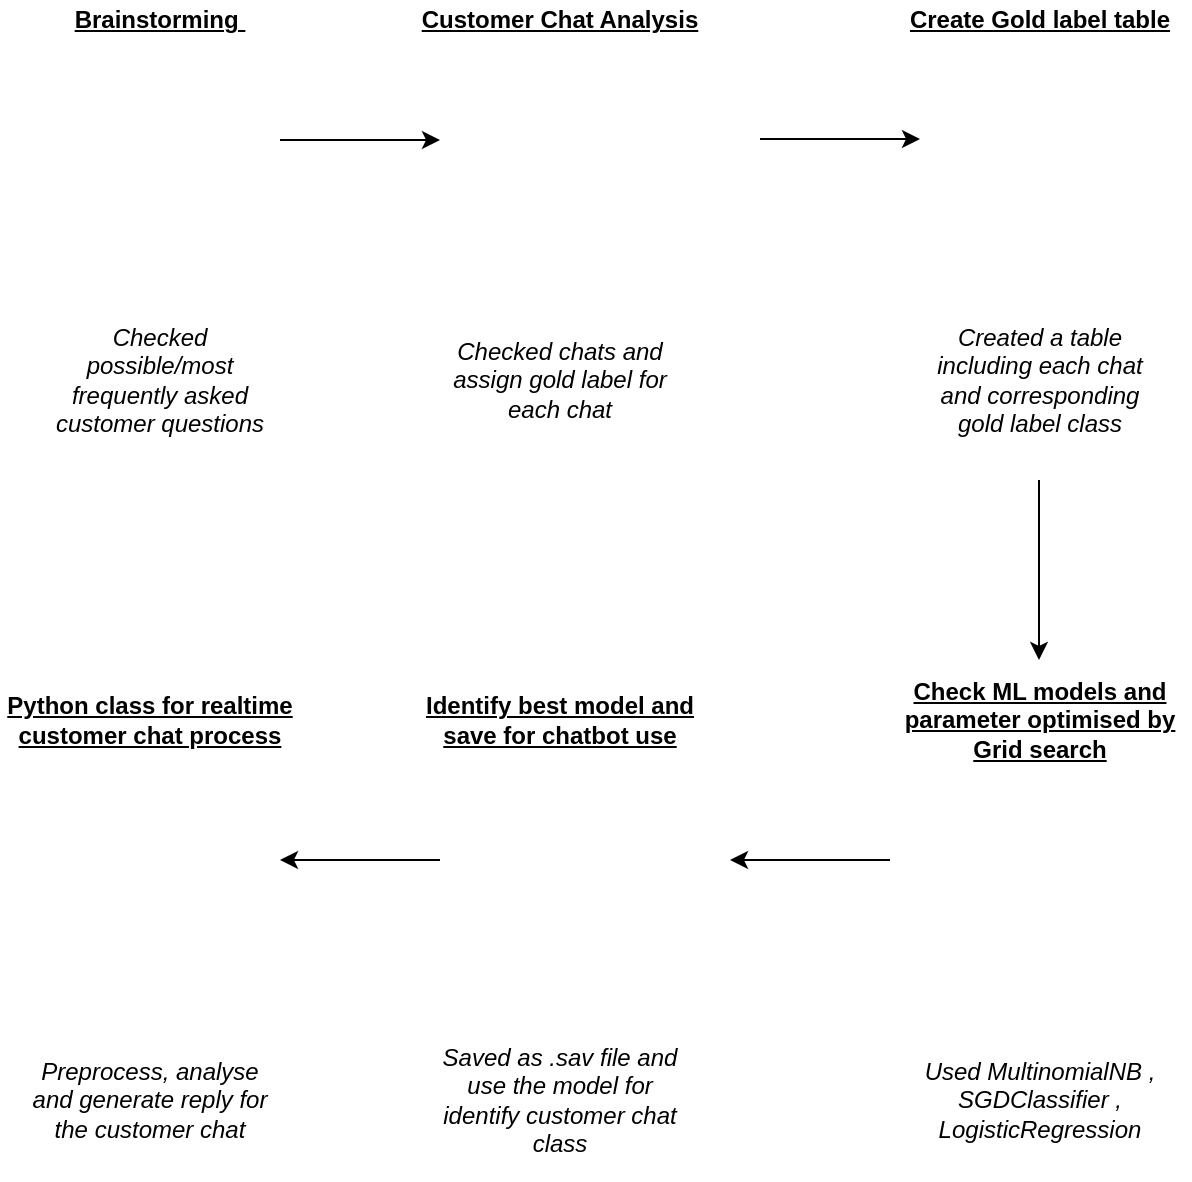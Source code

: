 <mxfile version="14.1.1" type="device" pages="2"><diagram id="vNOnGfZdTyeTyNv72hxg" name="Page-1"><mxGraphModel dx="786" dy="513" grid="1" gridSize="10" guides="1" tooltips="1" connect="1" arrows="1" fold="1" page="1" pageScale="1" pageWidth="827" pageHeight="1169" math="0" shadow="0"><root><mxCell id="0"/><mxCell id="1" parent="0"/><mxCell id="4rkF6pcXbsl6rm7ErSvi-1" value="" style="shape=image;verticalLabelPosition=bottom;labelBackgroundColor=#ffffff;verticalAlign=top;aspect=fixed;imageAspect=0;image=https://www.flaticon.com/svg/static/icons/svg/3942/3942152.svg;" parent="1" vertex="1"><mxGeometry x="45" y="80" width="100" height="100" as="geometry"/></mxCell><mxCell id="4rkF6pcXbsl6rm7ErSvi-2" value="&lt;i&gt;Checked possible/most frequently asked customer questions&lt;/i&gt;" style="text;html=1;strokeColor=none;fillColor=none;align=center;verticalAlign=middle;whiteSpace=wrap;rounded=0;" parent="1" vertex="1"><mxGeometry x="40" y="200" width="120" height="80" as="geometry"/></mxCell><mxCell id="4rkF6pcXbsl6rm7ErSvi-3" value="" style="endArrow=classic;html=1;" parent="1" edge="1"><mxGeometry width="50" height="50" relative="1" as="geometry"><mxPoint x="160" y="120" as="sourcePoint"/><mxPoint x="240" y="120" as="targetPoint"/></mxGeometry></mxCell><mxCell id="4rkF6pcXbsl6rm7ErSvi-4" value="&lt;b&gt;&lt;u&gt;Brainstorming&amp;nbsp;&lt;/u&gt;&lt;/b&gt;" style="text;html=1;strokeColor=none;fillColor=none;align=center;verticalAlign=middle;whiteSpace=wrap;rounded=0;" parent="1" vertex="1"><mxGeometry x="80" y="50" width="40" height="20" as="geometry"/></mxCell><mxCell id="4rkF6pcXbsl6rm7ErSvi-5" value="" style="shape=image;verticalLabelPosition=bottom;labelBackgroundColor=#ffffff;verticalAlign=top;aspect=fixed;imageAspect=0;image=https://www.flaticon.com/svg/static/icons/svg/2983/2983781.svg;" parent="1" vertex="1"><mxGeometry x="250" y="80" width="100" height="100" as="geometry"/></mxCell><mxCell id="4rkF6pcXbsl6rm7ErSvi-6" value="&lt;b&gt;&lt;u&gt;Customer Chat Analysis&lt;/u&gt;&lt;/b&gt;" style="text;html=1;strokeColor=none;fillColor=none;align=center;verticalAlign=middle;whiteSpace=wrap;rounded=0;" parent="1" vertex="1"><mxGeometry x="225" y="50" width="150" height="20" as="geometry"/></mxCell><mxCell id="4rkF6pcXbsl6rm7ErSvi-7" value="&lt;i&gt;Checked chats and assign gold label for each chat&lt;/i&gt;" style="text;html=1;strokeColor=none;fillColor=none;align=center;verticalAlign=middle;whiteSpace=wrap;rounded=0;" parent="1" vertex="1"><mxGeometry x="240" y="200" width="120" height="80" as="geometry"/></mxCell><mxCell id="4rkF6pcXbsl6rm7ErSvi-8" value="" style="shape=image;verticalLabelPosition=bottom;labelBackgroundColor=#ffffff;verticalAlign=top;aspect=fixed;imageAspect=0;image=https://www.flaticon.com/svg/static/icons/svg/2289/2289271.svg;" parent="1" vertex="1"><mxGeometry x="490" y="80" width="100" height="100" as="geometry"/></mxCell><mxCell id="4rkF6pcXbsl6rm7ErSvi-9" value="" style="endArrow=classic;html=1;" parent="1" edge="1"><mxGeometry width="50" height="50" relative="1" as="geometry"><mxPoint x="400" y="119.5" as="sourcePoint"/><mxPoint x="480" y="119.5" as="targetPoint"/></mxGeometry></mxCell><mxCell id="4rkF6pcXbsl6rm7ErSvi-10" value="&lt;b&gt;&lt;u&gt;Create Gold label table&lt;/u&gt;&lt;/b&gt;" style="text;html=1;strokeColor=none;fillColor=none;align=center;verticalAlign=middle;whiteSpace=wrap;rounded=0;" parent="1" vertex="1"><mxGeometry x="465" y="50" width="150" height="20" as="geometry"/></mxCell><mxCell id="4rkF6pcXbsl6rm7ErSvi-11" value="&lt;i&gt;Created a table including each chat and corresponding gold label class&lt;/i&gt;" style="text;html=1;strokeColor=none;fillColor=none;align=center;verticalAlign=middle;whiteSpace=wrap;rounded=0;" parent="1" vertex="1"><mxGeometry x="480" y="200" width="120" height="80" as="geometry"/></mxCell><mxCell id="4rkF6pcXbsl6rm7ErSvi-12" value="" style="shape=image;verticalLabelPosition=bottom;labelBackgroundColor=#ffffff;verticalAlign=top;aspect=fixed;imageAspect=0;image=https://www.flaticon.com/svg/static/icons/svg/747/747374.svg;" parent="1" vertex="1"><mxGeometry x="350" y="80" width="20" height="20" as="geometry"/></mxCell><mxCell id="4rkF6pcXbsl6rm7ErSvi-13" value="" style="shape=image;verticalLabelPosition=bottom;labelBackgroundColor=#ffffff;verticalAlign=top;aspect=fixed;imageAspect=0;image=https://www.flaticon.com/svg/static/icons/svg/1384/1384095.svg;" parent="1" vertex="1"><mxGeometry x="350" y="110" width="20" height="20" as="geometry"/></mxCell><mxCell id="4rkF6pcXbsl6rm7ErSvi-14" value="" style="shape=image;verticalLabelPosition=bottom;labelBackgroundColor=#ffffff;verticalAlign=top;aspect=fixed;imageAspect=0;image=https://www.flaticon.com/svg/static/icons/svg/2111/2111757.svg;" parent="1" vertex="1"><mxGeometry x="350" y="140" width="20" height="20" as="geometry"/></mxCell><mxCell id="4rkF6pcXbsl6rm7ErSvi-15" value="" style="shape=image;verticalLabelPosition=bottom;labelBackgroundColor=#ffffff;verticalAlign=top;aspect=fixed;imageAspect=0;image=https://www.flaticon.com/svg/static/icons/svg/151/151804.svg;" parent="1" vertex="1"><mxGeometry x="350" y="170" width="20" height="20" as="geometry"/></mxCell><mxCell id="4rkF6pcXbsl6rm7ErSvi-16" value="" style="endArrow=classic;html=1;" parent="1" edge="1"><mxGeometry width="50" height="50" relative="1" as="geometry"><mxPoint x="539.5" y="290" as="sourcePoint"/><mxPoint x="539.5" y="380" as="targetPoint"/></mxGeometry></mxCell><mxCell id="4rkF6pcXbsl6rm7ErSvi-17" value="" style="shape=image;verticalLabelPosition=bottom;labelBackgroundColor=#ffffff;verticalAlign=top;aspect=fixed;imageAspect=0;image=https://www.flaticon.com/svg/static/icons/svg/3112/3112334.svg;" parent="1" vertex="1"><mxGeometry x="490" y="440" width="100" height="100" as="geometry"/></mxCell><mxCell id="4rkF6pcXbsl6rm7ErSvi-18" value="&lt;u&gt;&lt;b&gt;Check ML models and parameter optimised&amp;nbsp;by Grid search&lt;/b&gt;&lt;/u&gt;" style="text;html=1;strokeColor=none;fillColor=none;align=center;verticalAlign=middle;whiteSpace=wrap;rounded=0;" parent="1" vertex="1"><mxGeometry x="465" y="400" width="150" height="20" as="geometry"/></mxCell><mxCell id="4rkF6pcXbsl6rm7ErSvi-19" value="&lt;i&gt;Used MultinomialNB , SGDClassifier , LogisticRegression&lt;/i&gt;" style="text;html=1;strokeColor=none;fillColor=none;align=center;verticalAlign=middle;whiteSpace=wrap;rounded=0;" parent="1" vertex="1"><mxGeometry x="480" y="560" width="120" height="80" as="geometry"/></mxCell><mxCell id="4rkF6pcXbsl6rm7ErSvi-20" value="" style="shape=image;verticalLabelPosition=bottom;labelBackgroundColor=#ffffff;verticalAlign=top;aspect=fixed;imageAspect=0;image=https://www.flaticon.com/svg/static/icons/svg/3199/3199133.svg;" parent="1" vertex="1"><mxGeometry x="250" y="440" width="100" height="100" as="geometry"/></mxCell><mxCell id="4rkF6pcXbsl6rm7ErSvi-21" value="" style="endArrow=classic;html=1;" parent="1" edge="1"><mxGeometry width="50" height="50" relative="1" as="geometry"><mxPoint x="465" y="480" as="sourcePoint"/><mxPoint x="385" y="480" as="targetPoint"/></mxGeometry></mxCell><mxCell id="4rkF6pcXbsl6rm7ErSvi-22" value="&lt;b&gt;&lt;u&gt;Identify&amp;nbsp;best model and save for chatbot use&lt;/u&gt;&lt;/b&gt;" style="text;html=1;strokeColor=none;fillColor=none;align=center;verticalAlign=middle;whiteSpace=wrap;rounded=0;" parent="1" vertex="1"><mxGeometry x="225" y="400" width="150" height="20" as="geometry"/></mxCell><mxCell id="4rkF6pcXbsl6rm7ErSvi-23" value="&lt;i&gt;Saved as .sav file and use the model for identify customer chat class&lt;/i&gt;" style="text;html=1;strokeColor=none;fillColor=none;align=center;verticalAlign=middle;whiteSpace=wrap;rounded=0;" parent="1" vertex="1"><mxGeometry x="240" y="560" width="120" height="80" as="geometry"/></mxCell><mxCell id="4rkF6pcXbsl6rm7ErSvi-24" value="" style="shape=image;verticalLabelPosition=bottom;labelBackgroundColor=#ffffff;verticalAlign=top;aspect=fixed;imageAspect=0;image=https://www.flaticon.com/svg/static/icons/svg/28/28884.svg;" parent="1" vertex="1"><mxGeometry x="45" y="440" width="100" height="100" as="geometry"/></mxCell><mxCell id="4rkF6pcXbsl6rm7ErSvi-25" value="" style="endArrow=classic;html=1;" parent="1" edge="1"><mxGeometry width="50" height="50" relative="1" as="geometry"><mxPoint x="240" y="480" as="sourcePoint"/><mxPoint x="160" y="480" as="targetPoint"/></mxGeometry></mxCell><mxCell id="4rkF6pcXbsl6rm7ErSvi-26" value="&lt;b&gt;&lt;u&gt;Python class for realtime customer chat process&lt;/u&gt;&lt;/b&gt;" style="text;html=1;strokeColor=none;fillColor=none;align=center;verticalAlign=middle;whiteSpace=wrap;rounded=0;" parent="1" vertex="1"><mxGeometry x="20" y="400" width="150" height="20" as="geometry"/></mxCell><mxCell id="4rkF6pcXbsl6rm7ErSvi-27" value="&lt;i&gt;Preprocess, analyse and generate reply for the customer chat&lt;/i&gt;" style="text;html=1;strokeColor=none;fillColor=none;align=center;verticalAlign=middle;whiteSpace=wrap;rounded=0;" parent="1" vertex="1"><mxGeometry x="35" y="560" width="120" height="80" as="geometry"/></mxCell></root></mxGraphModel></diagram><diagram id="pKKxfpvmRvThOgm52Dto" name="Page-2"><mxGraphModel dx="786" dy="513" grid="1" gridSize="10" guides="1" tooltips="1" connect="1" arrows="1" fold="1" page="1" pageScale="1" pageWidth="827" pageHeight="1169" math="0" shadow="0"><root><mxCell id="MAlRmGJLdM38BkjdshVU-0"/><mxCell id="MAlRmGJLdM38BkjdshVU-1" parent="MAlRmGJLdM38BkjdshVU-0"/><mxCell id="MAlRmGJLdM38BkjdshVU-2" value="User" style="shape=umlActor;verticalLabelPosition=bottom;verticalAlign=top;html=1;outlineConnect=0;" vertex="1" parent="MAlRmGJLdM38BkjdshVU-1"><mxGeometry x="20" y="20" width="30" height="60" as="geometry"/></mxCell><mxCell id="MAlRmGJLdM38BkjdshVU-4" value="" style="endArrow=classic;html=1;" edge="1" parent="MAlRmGJLdM38BkjdshVU-1"><mxGeometry width="50" height="50" relative="1" as="geometry"><mxPoint x="80" y="49.5" as="sourcePoint"/><mxPoint x="160" y="49.5" as="targetPoint"/></mxGeometry></mxCell><mxCell id="MAlRmGJLdM38BkjdshVU-5" value="User Greeting and Chat Start" style="rounded=1;whiteSpace=wrap;html=1;" vertex="1" parent="MAlRmGJLdM38BkjdshVU-1"><mxGeometry x="170" y="20" width="120" height="60" as="geometry"/></mxCell><mxCell id="MAlRmGJLdM38BkjdshVU-6" value="Chatbot" style="shape=umlActor;verticalLabelPosition=bottom;verticalAlign=top;html=1;outlineConnect=0;" vertex="1" parent="MAlRmGJLdM38BkjdshVU-1"><mxGeometry x="780" y="20" width="30" height="60" as="geometry"/></mxCell><mxCell id="MAlRmGJLdM38BkjdshVU-10" value="" style="endArrow=classic;html=1;" edge="1" parent="MAlRmGJLdM38BkjdshVU-1"><mxGeometry width="50" height="50" relative="1" as="geometry"><mxPoint x="760" y="50" as="sourcePoint"/><mxPoint x="680" y="50" as="targetPoint"/></mxGeometry></mxCell><mxCell id="MAlRmGJLdM38BkjdshVU-11" value="Greet back and ask what the customer would like to know" style="rounded=1;whiteSpace=wrap;html=1;" vertex="1" parent="MAlRmGJLdM38BkjdshVU-1"><mxGeometry x="550" y="20" width="120" height="60" as="geometry"/></mxCell><mxCell id="MAlRmGJLdM38BkjdshVU-12" value="User" style="shape=umlActor;verticalLabelPosition=bottom;verticalAlign=top;html=1;outlineConnect=0;" vertex="1" parent="MAlRmGJLdM38BkjdshVU-1"><mxGeometry x="20" y="130" width="30" height="60" as="geometry"/></mxCell><mxCell id="MAlRmGJLdM38BkjdshVU-13" value="" style="endArrow=classic;html=1;" edge="1" parent="MAlRmGJLdM38BkjdshVU-1"><mxGeometry width="50" height="50" relative="1" as="geometry"><mxPoint x="80" y="159.5" as="sourcePoint"/><mxPoint x="160" y="159.5" as="targetPoint"/></mxGeometry></mxCell><mxCell id="MAlRmGJLdM38BkjdshVU-14" value="Ask About Service" style="rounded=1;whiteSpace=wrap;html=1;" vertex="1" parent="MAlRmGJLdM38BkjdshVU-1"><mxGeometry x="170" y="130" width="120" height="60" as="geometry"/></mxCell><mxCell id="MAlRmGJLdM38BkjdshVU-15" value="Chatbot" style="shape=umlActor;verticalLabelPosition=bottom;verticalAlign=top;html=1;outlineConnect=0;" vertex="1" parent="MAlRmGJLdM38BkjdshVU-1"><mxGeometry x="780" y="130" width="30" height="60" as="geometry"/></mxCell><mxCell id="MAlRmGJLdM38BkjdshVU-16" value="" style="endArrow=classic;html=1;" edge="1" parent="MAlRmGJLdM38BkjdshVU-1"><mxGeometry width="50" height="50" relative="1" as="geometry"><mxPoint x="760" y="160" as="sourcePoint"/><mxPoint x="680" y="160" as="targetPoint"/></mxGeometry></mxCell><mxCell id="MAlRmGJLdM38BkjdshVU-17" value="If the service tag is available, show product description" style="rounded=1;whiteSpace=wrap;html=1;" vertex="1" parent="MAlRmGJLdM38BkjdshVU-1"><mxGeometry x="550" y="130" width="120" height="60" as="geometry"/></mxCell><mxCell id="MAlRmGJLdM38BkjdshVU-18" value="" style="endArrow=classic;html=1;" edge="1" parent="MAlRmGJLdM38BkjdshVU-1"><mxGeometry width="50" height="50" relative="1" as="geometry"><mxPoint x="760" y="240" as="sourcePoint"/><mxPoint x="680" y="240" as="targetPoint"/></mxGeometry></mxCell><mxCell id="MAlRmGJLdM38BkjdshVU-19" value="If the service tag is not on list, show the service unavailability" style="rounded=1;whiteSpace=wrap;html=1;" vertex="1" parent="MAlRmGJLdM38BkjdshVU-1"><mxGeometry x="550" y="210" width="120" height="60" as="geometry"/></mxCell><mxCell id="MAlRmGJLdM38BkjdshVU-20" value="User" style="shape=umlActor;verticalLabelPosition=bottom;verticalAlign=top;html=1;outlineConnect=0;" vertex="1" parent="MAlRmGJLdM38BkjdshVU-1"><mxGeometry x="20" y="300" width="30" height="60" as="geometry"/></mxCell><mxCell id="MAlRmGJLdM38BkjdshVU-21" value="" style="endArrow=classic;html=1;" edge="1" parent="MAlRmGJLdM38BkjdshVU-1"><mxGeometry width="50" height="50" relative="1" as="geometry"><mxPoint x="80" y="329.5" as="sourcePoint"/><mxPoint x="160" y="329.5" as="targetPoint"/></mxGeometry></mxCell><mxCell id="MAlRmGJLdM38BkjdshVU-22" value="Ask about available services (New Customer would ask available services)" style="rounded=1;whiteSpace=wrap;html=1;" vertex="1" parent="MAlRmGJLdM38BkjdshVU-1"><mxGeometry x="170" y="300" width="120" height="70" as="geometry"/></mxCell><mxCell id="MAlRmGJLdM38BkjdshVU-23" value="Chatbot" style="shape=umlActor;verticalLabelPosition=bottom;verticalAlign=top;html=1;outlineConnect=0;" vertex="1" parent="MAlRmGJLdM38BkjdshVU-1"><mxGeometry x="780" y="300" width="30" height="60" as="geometry"/></mxCell><mxCell id="MAlRmGJLdM38BkjdshVU-24" value="" style="endArrow=classic;html=1;" edge="1" parent="MAlRmGJLdM38BkjdshVU-1"><mxGeometry width="50" height="50" relative="1" as="geometry"><mxPoint x="760" y="330" as="sourcePoint"/><mxPoint x="680" y="330" as="targetPoint"/></mxGeometry></mxCell><mxCell id="MAlRmGJLdM38BkjdshVU-25" value="Give brief description about salon and services&amp;nbsp;" style="rounded=1;whiteSpace=wrap;html=1;" vertex="1" parent="MAlRmGJLdM38BkjdshVU-1"><mxGeometry x="550" y="300" width="120" height="60" as="geometry"/></mxCell><mxCell id="MAlRmGJLdM38BkjdshVU-29" value="User" style="shape=umlActor;verticalLabelPosition=bottom;verticalAlign=top;html=1;outlineConnect=0;" vertex="1" parent="MAlRmGJLdM38BkjdshVU-1"><mxGeometry x="20" y="420" width="30" height="60" as="geometry"/></mxCell><mxCell id="MAlRmGJLdM38BkjdshVU-30" value="" style="endArrow=classic;html=1;" edge="1" parent="MAlRmGJLdM38BkjdshVU-1"><mxGeometry width="50" height="50" relative="1" as="geometry"><mxPoint x="80" y="449.5" as="sourcePoint"/><mxPoint x="160" y="449.5" as="targetPoint"/></mxGeometry></mxCell><mxCell id="MAlRmGJLdM38BkjdshVU-31" value="Ask for a make/change/delete reservation" style="rounded=1;whiteSpace=wrap;html=1;" vertex="1" parent="MAlRmGJLdM38BkjdshVU-1"><mxGeometry x="170" y="420" width="120" height="60" as="geometry"/></mxCell><mxCell id="MAlRmGJLdM38BkjdshVU-32" value="Chatbot" style="shape=umlActor;verticalLabelPosition=bottom;verticalAlign=top;html=1;outlineConnect=0;" vertex="1" parent="MAlRmGJLdM38BkjdshVU-1"><mxGeometry x="780" y="740" width="30" height="60" as="geometry"/></mxCell><mxCell id="MAlRmGJLdM38BkjdshVU-33" value="" style="endArrow=classic;html=1;" edge="1" parent="MAlRmGJLdM38BkjdshVU-1"><mxGeometry width="50" height="50" relative="1" as="geometry"><mxPoint x="760" y="450" as="sourcePoint"/><mxPoint x="680" y="450" as="targetPoint"/></mxGeometry></mxCell><mxCell id="MAlRmGJLdM38BkjdshVU-34" value="Ask For Name, Required service and preferred date - Depend on request" style="rounded=1;whiteSpace=wrap;html=1;" vertex="1" parent="MAlRmGJLdM38BkjdshVU-1"><mxGeometry x="550" y="420" width="120" height="60" as="geometry"/></mxCell><mxCell id="MAlRmGJLdM38BkjdshVU-35" value="" style="endArrow=classic;html=1;" edge="1" parent="MAlRmGJLdM38BkjdshVU-1"><mxGeometry width="50" height="50" relative="1" as="geometry"><mxPoint x="80" y="480" as="sourcePoint"/><mxPoint x="160" y="520" as="targetPoint"/></mxGeometry></mxCell><mxCell id="MAlRmGJLdM38BkjdshVU-36" value="Provide Details" style="rounded=1;whiteSpace=wrap;html=1;" vertex="1" parent="MAlRmGJLdM38BkjdshVU-1"><mxGeometry x="170" y="500" width="120" height="60" as="geometry"/></mxCell><mxCell id="MAlRmGJLdM38BkjdshVU-38" value="" style="endArrow=classic;html=1;" edge="1" parent="MAlRmGJLdM38BkjdshVU-1"><mxGeometry width="50" height="50" relative="1" as="geometry"><mxPoint x="760" y="480" as="sourcePoint"/><mxPoint x="680" y="530" as="targetPoint"/></mxGeometry></mxCell><mxCell id="MAlRmGJLdM38BkjdshVU-39" value="Double check user details and ask for confirmation" style="rounded=1;whiteSpace=wrap;html=1;" vertex="1" parent="MAlRmGJLdM38BkjdshVU-1"><mxGeometry x="550" y="500" width="120" height="60" as="geometry"/></mxCell><mxCell id="MAlRmGJLdM38BkjdshVU-40" value="" style="endArrow=classic;html=1;" edge="1" parent="MAlRmGJLdM38BkjdshVU-1"><mxGeometry width="50" height="50" relative="1" as="geometry"><mxPoint x="80" y="480" as="sourcePoint"/><mxPoint x="160" y="600" as="targetPoint"/></mxGeometry></mxCell><mxCell id="MAlRmGJLdM38BkjdshVU-41" value="Provide Confirmation or Cancel" style="rounded=1;whiteSpace=wrap;html=1;" vertex="1" parent="MAlRmGJLdM38BkjdshVU-1"><mxGeometry x="170" y="584.5" width="120" height="60" as="geometry"/></mxCell><mxCell id="MAlRmGJLdM38BkjdshVU-42" value="Confirm Details on Confirmation or Ask details again if cancel" style="rounded=1;whiteSpace=wrap;html=1;" vertex="1" parent="MAlRmGJLdM38BkjdshVU-1"><mxGeometry x="550" y="585" width="120" height="60" as="geometry"/></mxCell><mxCell id="MAlRmGJLdM38BkjdshVU-43" value="" style="endArrow=classic;html=1;" edge="1" parent="MAlRmGJLdM38BkjdshVU-1"><mxGeometry width="50" height="50" relative="1" as="geometry"><mxPoint x="760" y="480" as="sourcePoint"/><mxPoint x="680" y="610" as="targetPoint"/></mxGeometry></mxCell><mxCell id="MAlRmGJLdM38BkjdshVU-45" value="" style="shape=flexArrow;endArrow=classic;startArrow=classic;html=1;" edge="1" parent="MAlRmGJLdM38BkjdshVU-1"><mxGeometry width="50" height="50" relative="1" as="geometry"><mxPoint x="364" y="49.5" as="sourcePoint"/><mxPoint x="464" y="49.5" as="targetPoint"/></mxGeometry></mxCell><mxCell id="MAlRmGJLdM38BkjdshVU-46" value="" style="shape=flexArrow;endArrow=classic;startArrow=classic;html=1;" edge="1" parent="MAlRmGJLdM38BkjdshVU-1"><mxGeometry width="50" height="50" relative="1" as="geometry"><mxPoint x="364" y="159.5" as="sourcePoint"/><mxPoint x="464" y="159.5" as="targetPoint"/></mxGeometry></mxCell><mxCell id="MAlRmGJLdM38BkjdshVU-47" value="" style="shape=flexArrow;endArrow=classic;startArrow=classic;html=1;" edge="1" parent="MAlRmGJLdM38BkjdshVU-1"><mxGeometry width="50" height="50" relative="1" as="geometry"><mxPoint x="370" y="329.5" as="sourcePoint"/><mxPoint x="470" y="329.5" as="targetPoint"/></mxGeometry></mxCell><mxCell id="MAlRmGJLdM38BkjdshVU-48" value="" style="shape=flexArrow;endArrow=classic;startArrow=classic;html=1;" edge="1" parent="MAlRmGJLdM38BkjdshVU-1"><mxGeometry width="50" height="50" relative="1" as="geometry"><mxPoint x="364" y="520" as="sourcePoint"/><mxPoint x="464" y="520" as="targetPoint"/></mxGeometry></mxCell><mxCell id="MAlRmGJLdM38BkjdshVU-49" value="User" style="shape=umlActor;verticalLabelPosition=bottom;verticalAlign=top;html=1;outlineConnect=0;" vertex="1" parent="MAlRmGJLdM38BkjdshVU-1"><mxGeometry x="20" y="750" width="30" height="60" as="geometry"/></mxCell><mxCell id="MAlRmGJLdM38BkjdshVU-50" value="" style="endArrow=classic;html=1;" edge="1" parent="MAlRmGJLdM38BkjdshVU-1"><mxGeometry width="50" height="50" relative="1" as="geometry"><mxPoint x="80" y="779.5" as="sourcePoint"/><mxPoint x="160" y="779.5" as="targetPoint"/></mxGeometry></mxCell><mxCell id="MAlRmGJLdM38BkjdshVU-51" value="Thank for service" style="rounded=1;whiteSpace=wrap;html=1;" vertex="1" parent="MAlRmGJLdM38BkjdshVU-1"><mxGeometry x="170" y="750" width="120" height="60" as="geometry"/></mxCell><mxCell id="MAlRmGJLdM38BkjdshVU-52" value="" style="endArrow=classic;html=1;" edge="1" parent="MAlRmGJLdM38BkjdshVU-1"><mxGeometry width="50" height="50" relative="1" as="geometry"><mxPoint x="760" y="480" as="sourcePoint"/><mxPoint x="680" y="680" as="targetPoint"/></mxGeometry></mxCell><mxCell id="MAlRmGJLdM38BkjdshVU-53" value="End Chat and Ask for Rating" style="rounded=1;whiteSpace=wrap;html=1;" vertex="1" parent="MAlRmGJLdM38BkjdshVU-1"><mxGeometry x="550" y="660" width="120" height="60" as="geometry"/></mxCell><mxCell id="MAlRmGJLdM38BkjdshVU-54" value="End Chat and Ask for Rating" style="rounded=1;whiteSpace=wrap;html=1;" vertex="1" parent="MAlRmGJLdM38BkjdshVU-1"><mxGeometry x="550" y="750" width="120" height="60" as="geometry"/></mxCell><mxCell id="MAlRmGJLdM38BkjdshVU-55" value="Chatbot" style="shape=umlActor;verticalLabelPosition=bottom;verticalAlign=top;html=1;outlineConnect=0;" vertex="1" parent="MAlRmGJLdM38BkjdshVU-1"><mxGeometry x="780" y="430" width="30" height="60" as="geometry"/></mxCell><mxCell id="MAlRmGJLdM38BkjdshVU-56" value="" style="endArrow=classic;html=1;" edge="1" parent="MAlRmGJLdM38BkjdshVU-1"><mxGeometry width="50" height="50" relative="1" as="geometry"><mxPoint x="760" y="770" as="sourcePoint"/><mxPoint x="680" y="770" as="targetPoint"/></mxGeometry></mxCell><mxCell id="MAlRmGJLdM38BkjdshVU-57" value="" style="shape=flexArrow;endArrow=classic;startArrow=classic;html=1;" edge="1" parent="MAlRmGJLdM38BkjdshVU-1"><mxGeometry width="50" height="50" relative="1" as="geometry"><mxPoint x="364" y="780" as="sourcePoint"/><mxPoint x="464" y="780" as="targetPoint"/></mxGeometry></mxCell></root></mxGraphModel></diagram></mxfile>